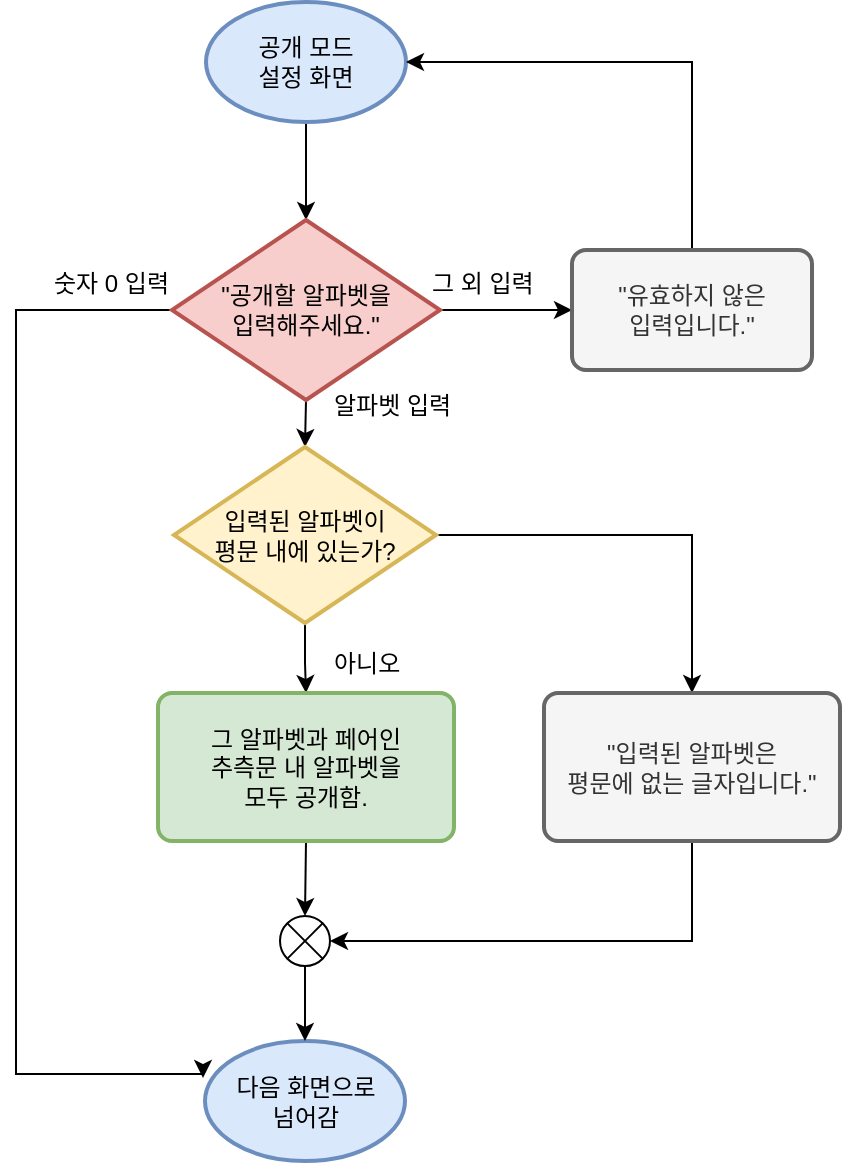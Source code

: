 <mxfile version="12.2.6" type="device" pages="1"><diagram id="UUnkxYUzN5V1N3QBkBTS" name="Page-1"><mxGraphModel dx="1408" dy="780" grid="0" gridSize="10" guides="1" tooltips="1" connect="1" arrows="1" fold="1" page="1" pageScale="1" pageWidth="827" pageHeight="1169" math="0" shadow="0"><root><mxCell id="0"/><mxCell id="1" parent="0"/><mxCell id="mx3wpxBOw8K_YoEoT64i-1" style="edgeStyle=orthogonalEdgeStyle;rounded=0;orthogonalLoop=1;jettySize=auto;html=1;exitX=0.5;exitY=1;exitDx=0;exitDy=0;exitPerimeter=0;" parent="1" source="g3_N489D7TMZa2EV1KKN-1" target="g3_N489D7TMZa2EV1KKN-4" edge="1"><mxGeometry relative="1" as="geometry"/></mxCell><mxCell id="g3_N489D7TMZa2EV1KKN-1" value="공개 모드&lt;br&gt;설정 화면" style="strokeWidth=2;html=1;shape=mxgraph.flowchart.start_1;whiteSpace=wrap;fillColor=#dae8fc;strokeColor=#6c8ebf;" parent="1" vertex="1"><mxGeometry x="363" y="148" width="100" height="60" as="geometry"/></mxCell><mxCell id="mx3wpxBOw8K_YoEoT64i-2" style="edgeStyle=orthogonalEdgeStyle;rounded=0;orthogonalLoop=1;jettySize=auto;html=1;exitX=0.5;exitY=1;exitDx=0;exitDy=0;exitPerimeter=0;entryX=0.5;entryY=0;entryDx=0;entryDy=0;entryPerimeter=0;" parent="1" source="g3_N489D7TMZa2EV1KKN-4" target="g3_N489D7TMZa2EV1KKN-6" edge="1"><mxGeometry relative="1" as="geometry"/></mxCell><mxCell id="mx3wpxBOw8K_YoEoT64i-5" style="edgeStyle=orthogonalEdgeStyle;rounded=0;orthogonalLoop=1;jettySize=auto;html=1;exitX=1;exitY=0.5;exitDx=0;exitDy=0;exitPerimeter=0;entryX=0;entryY=0.5;entryDx=0;entryDy=0;" parent="1" source="g3_N489D7TMZa2EV1KKN-4" target="g3_N489D7TMZa2EV1KKN-8" edge="1"><mxGeometry relative="1" as="geometry"/></mxCell><mxCell id="mx3wpxBOw8K_YoEoT64i-6" style="edgeStyle=orthogonalEdgeStyle;rounded=0;orthogonalLoop=1;jettySize=auto;html=1;exitX=0;exitY=0.5;exitDx=0;exitDy=0;exitPerimeter=0;entryX=-0.01;entryY=0.308;entryDx=0;entryDy=0;entryPerimeter=0;" parent="1" source="g3_N489D7TMZa2EV1KKN-4" target="g3_N489D7TMZa2EV1KKN-19" edge="1"><mxGeometry relative="1" as="geometry"><Array as="points"><mxPoint x="268" y="302"/><mxPoint x="268" y="684"/></Array></mxGeometry></mxCell><mxCell id="g3_N489D7TMZa2EV1KKN-4" value="&quot;공개할 알파벳을&lt;br&gt;입력해주세요.&quot;" style="strokeWidth=2;html=1;shape=mxgraph.flowchart.decision;whiteSpace=wrap;fillColor=#f8cecc;strokeColor=#b85450;" parent="1" vertex="1"><mxGeometry x="346" y="257" width="134" height="90" as="geometry"/></mxCell><mxCell id="bdsSbtfKmgT4KD2hu_Zn-3" style="edgeStyle=orthogonalEdgeStyle;rounded=0;orthogonalLoop=1;jettySize=auto;html=1;exitX=0.5;exitY=1;exitDx=0;exitDy=0;exitPerimeter=0;" edge="1" parent="1" source="g3_N489D7TMZa2EV1KKN-6" target="bdsSbtfKmgT4KD2hu_Zn-2"><mxGeometry relative="1" as="geometry"/></mxCell><mxCell id="bdsSbtfKmgT4KD2hu_Zn-5" style="edgeStyle=orthogonalEdgeStyle;rounded=0;orthogonalLoop=1;jettySize=auto;html=1;exitX=1;exitY=0.5;exitDx=0;exitDy=0;exitPerimeter=0;entryX=0.5;entryY=0;entryDx=0;entryDy=0;" edge="1" parent="1" source="g3_N489D7TMZa2EV1KKN-6" target="g3_N489D7TMZa2EV1KKN-7"><mxGeometry relative="1" as="geometry"/></mxCell><mxCell id="g3_N489D7TMZa2EV1KKN-6" value="입력된 알파벳이&lt;br&gt;평문 내에 있는가?" style="strokeWidth=2;html=1;shape=mxgraph.flowchart.decision;whiteSpace=wrap;fillColor=#fff2cc;strokeColor=#d6b656;" parent="1" vertex="1"><mxGeometry x="347" y="370.5" width="131" height="88" as="geometry"/></mxCell><mxCell id="bdsSbtfKmgT4KD2hu_Zn-7" style="edgeStyle=orthogonalEdgeStyle;rounded=0;orthogonalLoop=1;jettySize=auto;html=1;exitX=0.5;exitY=1;exitDx=0;exitDy=0;entryX=1;entryY=0.5;entryDx=0;entryDy=0;entryPerimeter=0;" edge="1" parent="1" source="g3_N489D7TMZa2EV1KKN-7" target="bdsSbtfKmgT4KD2hu_Zn-6"><mxGeometry relative="1" as="geometry"/></mxCell><mxCell id="g3_N489D7TMZa2EV1KKN-7" value="&quot;입력된 알파벳은&lt;br&gt;평문에 없는 글자입니다.&quot;" style="rounded=1;whiteSpace=wrap;html=1;absoluteArcSize=1;arcSize=14;strokeWidth=2;fillColor=#f5f5f5;strokeColor=#666666;fontColor=#333333;" parent="1" vertex="1"><mxGeometry x="532" y="493.5" width="148" height="74" as="geometry"/></mxCell><mxCell id="g3_N489D7TMZa2EV1KKN-23" style="edgeStyle=orthogonalEdgeStyle;rounded=0;orthogonalLoop=1;jettySize=auto;html=1;exitX=0.5;exitY=0;exitDx=0;exitDy=0;entryX=1;entryY=0.5;entryDx=0;entryDy=0;entryPerimeter=0;" parent="1" source="g3_N489D7TMZa2EV1KKN-8" target="g3_N489D7TMZa2EV1KKN-1" edge="1"><mxGeometry relative="1" as="geometry"/></mxCell><mxCell id="g3_N489D7TMZa2EV1KKN-8" value="&quot;유효하지 않은&lt;br&gt;입력입니다.&quot;" style="rounded=1;whiteSpace=wrap;html=1;absoluteArcSize=1;arcSize=14;strokeWidth=2;fillColor=#f5f5f5;strokeColor=#666666;fontColor=#333333;" parent="1" vertex="1"><mxGeometry x="546" y="272" width="120" height="60" as="geometry"/></mxCell><mxCell id="g3_N489D7TMZa2EV1KKN-15" value="알파벳 입력" style="text;html=1;resizable=0;points=[];autosize=1;align=left;verticalAlign=top;spacingTop=-4;" parent="1" vertex="1"><mxGeometry x="425" y="340" width="73" height="14" as="geometry"/></mxCell><mxCell id="g3_N489D7TMZa2EV1KKN-16" value="그 외 입력" style="text;html=1;resizable=0;points=[];autosize=1;align=left;verticalAlign=top;spacingTop=-4;" parent="1" vertex="1"><mxGeometry x="474" y="279" width="65" height="14" as="geometry"/></mxCell><mxCell id="g3_N489D7TMZa2EV1KKN-19" value="다음 화면으로&lt;br&gt;넘어감" style="strokeWidth=2;html=1;shape=mxgraph.flowchart.start_1;whiteSpace=wrap;fillColor=#dae8fc;strokeColor=#6c8ebf;" parent="1" vertex="1"><mxGeometry x="362.5" y="667.5" width="100" height="60" as="geometry"/></mxCell><mxCell id="g3_N489D7TMZa2EV1KKN-22" value="숫자 0 입력" style="text;html=1;resizable=0;points=[];autosize=1;align=left;verticalAlign=top;spacingTop=-4;" parent="1" vertex="1"><mxGeometry x="285" y="279" width="71" height="14" as="geometry"/></mxCell><mxCell id="bdsSbtfKmgT4KD2hu_Zn-1" value="아니오" style="text;html=1;resizable=0;points=[];autosize=1;align=left;verticalAlign=top;spacingTop=-4;" vertex="1" parent="1"><mxGeometry x="425" y="469" width="46" height="14" as="geometry"/></mxCell><mxCell id="bdsSbtfKmgT4KD2hu_Zn-10" style="edgeStyle=orthogonalEdgeStyle;rounded=0;orthogonalLoop=1;jettySize=auto;html=1;exitX=0.5;exitY=1;exitDx=0;exitDy=0;entryX=0.5;entryY=0;entryDx=0;entryDy=0;entryPerimeter=0;" edge="1" parent="1" source="bdsSbtfKmgT4KD2hu_Zn-2" target="bdsSbtfKmgT4KD2hu_Zn-6"><mxGeometry relative="1" as="geometry"/></mxCell><mxCell id="bdsSbtfKmgT4KD2hu_Zn-2" value="그 알파벳과 페어인&lt;br&gt;추측문 내 알파벳을&lt;br&gt;모두 공개함." style="rounded=1;whiteSpace=wrap;html=1;absoluteArcSize=1;arcSize=14;strokeWidth=2;fillColor=#d5e8d4;strokeColor=#82b366;" vertex="1" parent="1"><mxGeometry x="339" y="493.5" width="148" height="74" as="geometry"/></mxCell><mxCell id="bdsSbtfKmgT4KD2hu_Zn-9" style="edgeStyle=orthogonalEdgeStyle;rounded=0;orthogonalLoop=1;jettySize=auto;html=1;exitX=0.5;exitY=1;exitDx=0;exitDy=0;exitPerimeter=0;" edge="1" parent="1" source="bdsSbtfKmgT4KD2hu_Zn-6" target="g3_N489D7TMZa2EV1KKN-19"><mxGeometry relative="1" as="geometry"/></mxCell><mxCell id="bdsSbtfKmgT4KD2hu_Zn-6" value="" style="verticalLabelPosition=bottom;verticalAlign=top;html=1;shape=mxgraph.flowchart.or;" vertex="1" parent="1"><mxGeometry x="400" y="605" width="25" height="25" as="geometry"/></mxCell></root></mxGraphModel></diagram></mxfile>